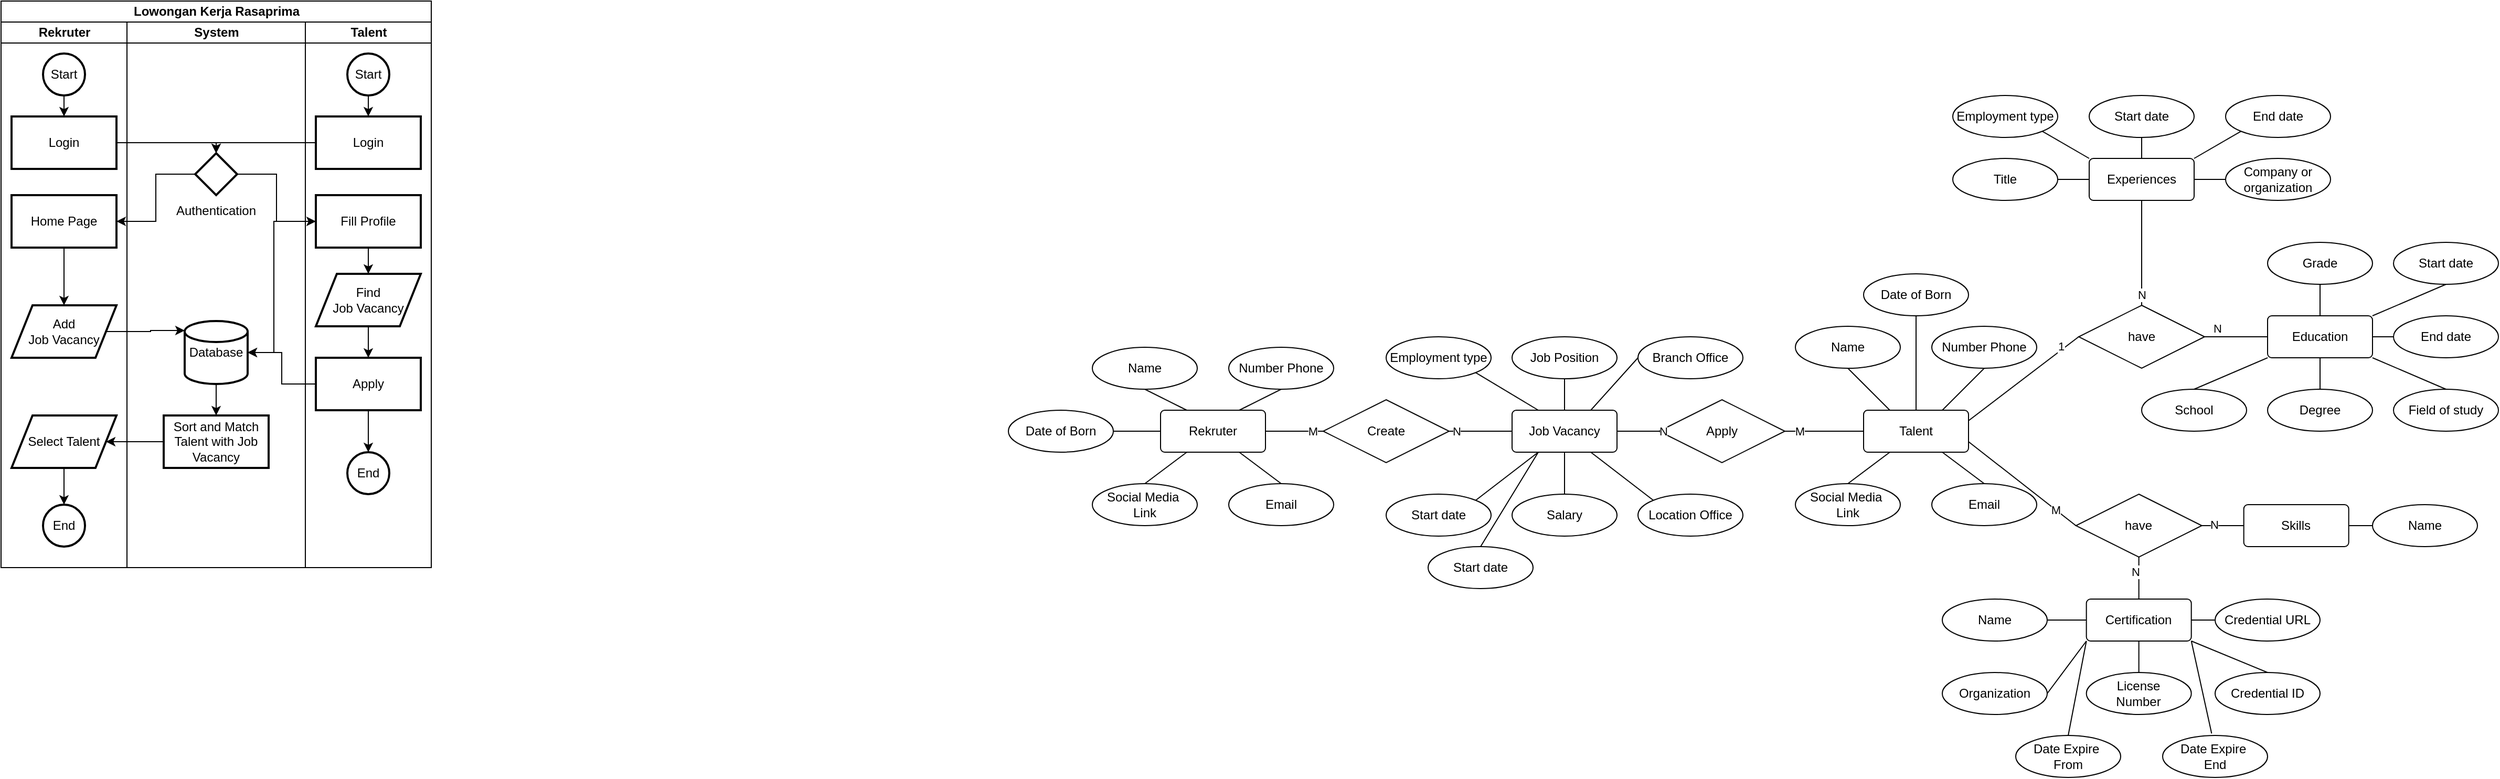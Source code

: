 <mxfile version="26.2.13">
  <diagram name="Page-1" id="O7iXT2IoPhU9W17zgHiO">
    <mxGraphModel dx="3223" dy="1390" grid="1" gridSize="10" guides="1" tooltips="1" connect="1" arrows="1" fold="1" page="1" pageScale="1" pageWidth="850" pageHeight="1100" math="0" shadow="0">
      <root>
        <mxCell id="0" />
        <mxCell id="1" parent="0" />
        <mxCell id="uvv2mwFOaot9U9cJfKDP-1" value="Lowongan Kerja Rasaprima" style="swimlane;childLayout=stackLayout;resizeParent=1;resizeParentMax=0;startSize=20;html=1;" parent="1" vertex="1">
          <mxGeometry x="-830" y="20" width="410" height="540" as="geometry" />
        </mxCell>
        <mxCell id="uvv2mwFOaot9U9cJfKDP-2" value="Rekruter" style="swimlane;startSize=20;html=1;" parent="uvv2mwFOaot9U9cJfKDP-1" vertex="1">
          <mxGeometry y="20" width="120" height="520" as="geometry" />
        </mxCell>
        <mxCell id="uvv2mwFOaot9U9cJfKDP-7" value="" style="edgeStyle=orthogonalEdgeStyle;rounded=0;orthogonalLoop=1;jettySize=auto;html=1;" parent="uvv2mwFOaot9U9cJfKDP-2" source="uvv2mwFOaot9U9cJfKDP-5" target="uvv2mwFOaot9U9cJfKDP-6" edge="1">
          <mxGeometry relative="1" as="geometry" />
        </mxCell>
        <mxCell id="uvv2mwFOaot9U9cJfKDP-5" value="Start" style="strokeWidth=2;html=1;shape=mxgraph.flowchart.start_2;whiteSpace=wrap;" parent="uvv2mwFOaot9U9cJfKDP-2" vertex="1">
          <mxGeometry x="40" y="30" width="40" height="40" as="geometry" />
        </mxCell>
        <mxCell id="uvv2mwFOaot9U9cJfKDP-6" value="Login" style="whiteSpace=wrap;html=1;strokeWidth=2;" parent="uvv2mwFOaot9U9cJfKDP-2" vertex="1">
          <mxGeometry x="10" y="90" width="100" height="50" as="geometry" />
        </mxCell>
        <mxCell id="uvv2mwFOaot9U9cJfKDP-26" value="" style="edgeStyle=orthogonalEdgeStyle;rounded=0;orthogonalLoop=1;jettySize=auto;html=1;" parent="uvv2mwFOaot9U9cJfKDP-2" source="uvv2mwFOaot9U9cJfKDP-19" target="uvv2mwFOaot9U9cJfKDP-25" edge="1">
          <mxGeometry relative="1" as="geometry" />
        </mxCell>
        <mxCell id="uvv2mwFOaot9U9cJfKDP-19" value="Home Page" style="whiteSpace=wrap;html=1;strokeWidth=2;aspect=fixed;" parent="uvv2mwFOaot9U9cJfKDP-2" vertex="1">
          <mxGeometry x="10" y="165" width="100" height="50" as="geometry" />
        </mxCell>
        <mxCell id="uvv2mwFOaot9U9cJfKDP-25" value="Add&lt;div&gt;Job Vacancy&lt;/div&gt;" style="shape=parallelogram;perimeter=parallelogramPerimeter;whiteSpace=wrap;html=1;fixedSize=1;strokeWidth=2;aspect=fixed;" parent="uvv2mwFOaot9U9cJfKDP-2" vertex="1">
          <mxGeometry x="10" y="270" width="100" height="50" as="geometry" />
        </mxCell>
        <mxCell id="uvv2mwFOaot9U9cJfKDP-46" value="" style="edgeStyle=orthogonalEdgeStyle;rounded=0;orthogonalLoop=1;jettySize=auto;html=1;" parent="uvv2mwFOaot9U9cJfKDP-2" source="uvv2mwFOaot9U9cJfKDP-41" target="uvv2mwFOaot9U9cJfKDP-45" edge="1">
          <mxGeometry relative="1" as="geometry" />
        </mxCell>
        <mxCell id="uvv2mwFOaot9U9cJfKDP-41" value="Select Talent" style="shape=parallelogram;perimeter=parallelogramPerimeter;whiteSpace=wrap;html=1;fixedSize=1;strokeWidth=2;aspect=fixed;" parent="uvv2mwFOaot9U9cJfKDP-2" vertex="1">
          <mxGeometry x="10" y="375" width="100" height="50" as="geometry" />
        </mxCell>
        <mxCell id="uvv2mwFOaot9U9cJfKDP-45" value="End" style="ellipse;whiteSpace=wrap;html=1;strokeWidth=2;aspect=fixed;" parent="uvv2mwFOaot9U9cJfKDP-2" vertex="1">
          <mxGeometry x="40" y="460" width="40" height="40" as="geometry" />
        </mxCell>
        <mxCell id="uvv2mwFOaot9U9cJfKDP-3" value="System" style="swimlane;startSize=20;html=1;" parent="uvv2mwFOaot9U9cJfKDP-1" vertex="1">
          <mxGeometry x="120" y="20" width="170" height="520" as="geometry" />
        </mxCell>
        <mxCell id="uvv2mwFOaot9U9cJfKDP-17" value="" style="rhombus;whiteSpace=wrap;html=1;strokeWidth=2;aspect=fixed;" parent="uvv2mwFOaot9U9cJfKDP-3" vertex="1">
          <mxGeometry x="65" y="125" width="40" height="40" as="geometry" />
        </mxCell>
        <mxCell id="uvv2mwFOaot9U9cJfKDP-37" value="" style="edgeStyle=orthogonalEdgeStyle;rounded=0;orthogonalLoop=1;jettySize=auto;html=1;" parent="uvv2mwFOaot9U9cJfKDP-3" source="uvv2mwFOaot9U9cJfKDP-24" target="uvv2mwFOaot9U9cJfKDP-36" edge="1">
          <mxGeometry relative="1" as="geometry" />
        </mxCell>
        <mxCell id="uvv2mwFOaot9U9cJfKDP-24" value="Database" style="strokeWidth=2;html=1;shape=mxgraph.flowchart.database;whiteSpace=wrap;" parent="uvv2mwFOaot9U9cJfKDP-3" vertex="1">
          <mxGeometry x="55" y="285" width="60" height="60" as="geometry" />
        </mxCell>
        <mxCell id="uvv2mwFOaot9U9cJfKDP-13" value="" style="edgeStyle=orthogonalEdgeStyle;rounded=0;orthogonalLoop=1;jettySize=auto;html=1;entryX=0.5;entryY=0;entryDx=0;entryDy=0;" parent="uvv2mwFOaot9U9cJfKDP-3" source="uvv2mwFOaot9U9cJfKDP-11" target="uvv2mwFOaot9U9cJfKDP-17" edge="1">
          <mxGeometry relative="1" as="geometry">
            <mxPoint x="135" y="115.0" as="targetPoint" />
            <Array as="points">
              <mxPoint x="85" y="115" />
            </Array>
          </mxGeometry>
        </mxCell>
        <mxCell id="uvv2mwFOaot9U9cJfKDP-36" value="Sort and Match Talent with Job Vacancy" style="whiteSpace=wrap;html=1;strokeWidth=2;aspect=fixed;" parent="uvv2mwFOaot9U9cJfKDP-3" vertex="1">
          <mxGeometry x="35" y="375" width="100" height="50" as="geometry" />
        </mxCell>
        <mxCell id="uvv2mwFOaot9U9cJfKDP-40" value="Authentication" style="text;html=1;align=center;verticalAlign=middle;whiteSpace=wrap;rounded=0;" parent="uvv2mwFOaot9U9cJfKDP-3" vertex="1">
          <mxGeometry x="55" y="165" width="60" height="30" as="geometry" />
        </mxCell>
        <mxCell id="uvv2mwFOaot9U9cJfKDP-4" value="Talent" style="swimlane;startSize=20;html=1;" parent="uvv2mwFOaot9U9cJfKDP-1" vertex="1">
          <mxGeometry x="290" y="20" width="120" height="520" as="geometry" />
        </mxCell>
        <mxCell id="uvv2mwFOaot9U9cJfKDP-12" value="" style="edgeStyle=orthogonalEdgeStyle;rounded=0;orthogonalLoop=1;jettySize=auto;html=1;" parent="uvv2mwFOaot9U9cJfKDP-4" source="uvv2mwFOaot9U9cJfKDP-10" target="uvv2mwFOaot9U9cJfKDP-11" edge="1">
          <mxGeometry relative="1" as="geometry" />
        </mxCell>
        <mxCell id="uvv2mwFOaot9U9cJfKDP-10" value="Start" style="strokeWidth=2;html=1;shape=mxgraph.flowchart.start_2;whiteSpace=wrap;" parent="uvv2mwFOaot9U9cJfKDP-4" vertex="1">
          <mxGeometry x="40" y="30" width="40" height="40" as="geometry" />
        </mxCell>
        <mxCell id="uvv2mwFOaot9U9cJfKDP-11" value="Login" style="whiteSpace=wrap;html=1;strokeWidth=2;" parent="uvv2mwFOaot9U9cJfKDP-4" vertex="1">
          <mxGeometry x="10" y="90" width="100" height="50" as="geometry" />
        </mxCell>
        <mxCell id="uvv2mwFOaot9U9cJfKDP-30" value="" style="edgeStyle=orthogonalEdgeStyle;rounded=0;orthogonalLoop=1;jettySize=auto;html=1;" parent="uvv2mwFOaot9U9cJfKDP-4" source="uvv2mwFOaot9U9cJfKDP-21" target="uvv2mwFOaot9U9cJfKDP-29" edge="1">
          <mxGeometry relative="1" as="geometry" />
        </mxCell>
        <mxCell id="uvv2mwFOaot9U9cJfKDP-21" value="Fill Profile" style="whiteSpace=wrap;html=1;strokeWidth=2;aspect=fixed;" parent="uvv2mwFOaot9U9cJfKDP-4" vertex="1">
          <mxGeometry x="10" y="165" width="100" height="50" as="geometry" />
        </mxCell>
        <mxCell id="uvv2mwFOaot9U9cJfKDP-34" value="" style="edgeStyle=orthogonalEdgeStyle;rounded=0;orthogonalLoop=1;jettySize=auto;html=1;" parent="uvv2mwFOaot9U9cJfKDP-4" source="uvv2mwFOaot9U9cJfKDP-29" target="uvv2mwFOaot9U9cJfKDP-33" edge="1">
          <mxGeometry relative="1" as="geometry" />
        </mxCell>
        <mxCell id="uvv2mwFOaot9U9cJfKDP-29" value="Find&lt;div&gt;Job Vacancy&lt;/div&gt;" style="shape=parallelogram;perimeter=parallelogramPerimeter;whiteSpace=wrap;html=1;fixedSize=1;strokeWidth=2;aspect=fixed;" parent="uvv2mwFOaot9U9cJfKDP-4" vertex="1">
          <mxGeometry x="10" y="240" width="100" height="50" as="geometry" />
        </mxCell>
        <mxCell id="uvv2mwFOaot9U9cJfKDP-44" value="" style="edgeStyle=orthogonalEdgeStyle;rounded=0;orthogonalLoop=1;jettySize=auto;html=1;" parent="uvv2mwFOaot9U9cJfKDP-4" source="uvv2mwFOaot9U9cJfKDP-33" target="uvv2mwFOaot9U9cJfKDP-43" edge="1">
          <mxGeometry relative="1" as="geometry" />
        </mxCell>
        <mxCell id="uvv2mwFOaot9U9cJfKDP-33" value="Apply" style="whiteSpace=wrap;html=1;strokeWidth=2;aspect=fixed;" parent="uvv2mwFOaot9U9cJfKDP-4" vertex="1">
          <mxGeometry x="10" y="320" width="100" height="50" as="geometry" />
        </mxCell>
        <mxCell id="uvv2mwFOaot9U9cJfKDP-43" value="End" style="ellipse;whiteSpace=wrap;html=1;strokeWidth=2;aspect=fixed;" parent="uvv2mwFOaot9U9cJfKDP-4" vertex="1">
          <mxGeometry x="40" y="410" width="40" height="40" as="geometry" />
        </mxCell>
        <mxCell id="uvv2mwFOaot9U9cJfKDP-9" value="" style="edgeStyle=orthogonalEdgeStyle;rounded=0;orthogonalLoop=1;jettySize=auto;html=1;entryX=0.5;entryY=0;entryDx=0;entryDy=0;" parent="uvv2mwFOaot9U9cJfKDP-1" source="uvv2mwFOaot9U9cJfKDP-6" target="uvv2mwFOaot9U9cJfKDP-17" edge="1">
          <mxGeometry relative="1" as="geometry">
            <mxPoint x="155" y="135.0" as="targetPoint" />
            <Array as="points">
              <mxPoint x="205" y="135" />
            </Array>
          </mxGeometry>
        </mxCell>
        <mxCell id="uvv2mwFOaot9U9cJfKDP-20" value="" style="edgeStyle=orthogonalEdgeStyle;rounded=0;orthogonalLoop=1;jettySize=auto;html=1;" parent="uvv2mwFOaot9U9cJfKDP-1" source="uvv2mwFOaot9U9cJfKDP-17" target="uvv2mwFOaot9U9cJfKDP-19" edge="1">
          <mxGeometry relative="1" as="geometry" />
        </mxCell>
        <mxCell id="uvv2mwFOaot9U9cJfKDP-22" style="edgeStyle=orthogonalEdgeStyle;rounded=0;orthogonalLoop=1;jettySize=auto;html=1;" parent="uvv2mwFOaot9U9cJfKDP-1" source="uvv2mwFOaot9U9cJfKDP-17" target="uvv2mwFOaot9U9cJfKDP-21" edge="1">
          <mxGeometry relative="1" as="geometry" />
        </mxCell>
        <mxCell id="uvv2mwFOaot9U9cJfKDP-27" style="edgeStyle=orthogonalEdgeStyle;rounded=0;orthogonalLoop=1;jettySize=auto;html=1;exitX=1;exitY=0.5;exitDx=0;exitDy=0;entryX=0;entryY=0.15;entryDx=0;entryDy=0;entryPerimeter=0;" parent="uvv2mwFOaot9U9cJfKDP-1" source="uvv2mwFOaot9U9cJfKDP-25" target="uvv2mwFOaot9U9cJfKDP-24" edge="1">
          <mxGeometry relative="1" as="geometry" />
        </mxCell>
        <mxCell id="uvv2mwFOaot9U9cJfKDP-28" style="edgeStyle=orthogonalEdgeStyle;rounded=0;orthogonalLoop=1;jettySize=auto;html=1;entryX=1;entryY=0.5;entryDx=0;entryDy=0;entryPerimeter=0;" parent="uvv2mwFOaot9U9cJfKDP-1" source="uvv2mwFOaot9U9cJfKDP-21" target="uvv2mwFOaot9U9cJfKDP-24" edge="1">
          <mxGeometry relative="1" as="geometry">
            <Array as="points">
              <mxPoint x="260" y="210" />
              <mxPoint x="260" y="335" />
            </Array>
          </mxGeometry>
        </mxCell>
        <mxCell id="uvv2mwFOaot9U9cJfKDP-35" style="edgeStyle=orthogonalEdgeStyle;rounded=0;orthogonalLoop=1;jettySize=auto;html=1;entryX=1;entryY=0.5;entryDx=0;entryDy=0;entryPerimeter=0;" parent="uvv2mwFOaot9U9cJfKDP-1" source="uvv2mwFOaot9U9cJfKDP-33" target="uvv2mwFOaot9U9cJfKDP-24" edge="1">
          <mxGeometry relative="1" as="geometry" />
        </mxCell>
        <mxCell id="uvv2mwFOaot9U9cJfKDP-42" value="" style="edgeStyle=orthogonalEdgeStyle;rounded=0;orthogonalLoop=1;jettySize=auto;html=1;" parent="uvv2mwFOaot9U9cJfKDP-1" source="uvv2mwFOaot9U9cJfKDP-36" target="uvv2mwFOaot9U9cJfKDP-41" edge="1">
          <mxGeometry relative="1" as="geometry" />
        </mxCell>
        <mxCell id="XnMNRkMWb_xgs376mnl2-2" value="Talent" style="rounded=1;arcSize=10;whiteSpace=wrap;html=1;align=center;" vertex="1" parent="1">
          <mxGeometry x="945" y="410" width="100" height="40" as="geometry" />
        </mxCell>
        <mxCell id="XnMNRkMWb_xgs376mnl2-4" value="Education" style="rounded=1;arcSize=10;whiteSpace=wrap;html=1;align=center;" vertex="1" parent="1">
          <mxGeometry x="1330" y="320" width="100" height="40" as="geometry" />
        </mxCell>
        <mxCell id="XnMNRkMWb_xgs376mnl2-5" value="Name" style="ellipse;whiteSpace=wrap;html=1;align=center;" vertex="1" parent="1">
          <mxGeometry x="880" y="330" width="100" height="40" as="geometry" />
        </mxCell>
        <mxCell id="XnMNRkMWb_xgs376mnl2-6" value="Number Phone" style="ellipse;whiteSpace=wrap;html=1;align=center;" vertex="1" parent="1">
          <mxGeometry x="1010" y="330" width="100" height="40" as="geometry" />
        </mxCell>
        <mxCell id="XnMNRkMWb_xgs376mnl2-7" value="Email" style="ellipse;whiteSpace=wrap;html=1;align=center;" vertex="1" parent="1">
          <mxGeometry x="1010" y="480" width="100" height="40" as="geometry" />
        </mxCell>
        <mxCell id="XnMNRkMWb_xgs376mnl2-8" value="Skills" style="rounded=1;arcSize=10;whiteSpace=wrap;html=1;align=center;" vertex="1" parent="1">
          <mxGeometry x="1307.33" y="500" width="100" height="40" as="geometry" />
        </mxCell>
        <mxCell id="XnMNRkMWb_xgs376mnl2-9" value="Certification" style="rounded=1;arcSize=10;whiteSpace=wrap;html=1;align=center;" vertex="1" parent="1">
          <mxGeometry x="1157.33" y="590" width="100" height="40" as="geometry" />
        </mxCell>
        <mxCell id="XnMNRkMWb_xgs376mnl2-10" value="Experiences" style="rounded=1;arcSize=10;whiteSpace=wrap;html=1;align=center;" vertex="1" parent="1">
          <mxGeometry x="1160" y="170" width="100" height="40" as="geometry" />
        </mxCell>
        <mxCell id="XnMNRkMWb_xgs376mnl2-11" value="have" style="shape=rhombus;perimeter=rhombusPerimeter;whiteSpace=wrap;html=1;align=center;" vertex="1" parent="1">
          <mxGeometry x="1147.33" y="490" width="120" height="60" as="geometry" />
        </mxCell>
        <mxCell id="XnMNRkMWb_xgs376mnl2-17" value="" style="endArrow=none;html=1;rounded=0;exitX=1;exitY=0.5;exitDx=0;exitDy=0;entryX=0;entryY=0.5;entryDx=0;entryDy=0;" edge="1" parent="1" source="XnMNRkMWb_xgs376mnl2-11" target="XnMNRkMWb_xgs376mnl2-8">
          <mxGeometry relative="1" as="geometry">
            <mxPoint x="1277.33" y="520" as="sourcePoint" />
            <mxPoint x="1167.33" y="530" as="targetPoint" />
          </mxGeometry>
        </mxCell>
        <mxCell id="XnMNRkMWb_xgs376mnl2-19" value="N" style="edgeLabel;html=1;align=center;verticalAlign=middle;resizable=0;points=[];" vertex="1" connectable="0" parent="XnMNRkMWb_xgs376mnl2-17">
          <mxGeometry x="-0.444" y="1" relative="1" as="geometry">
            <mxPoint as="offset" />
          </mxGeometry>
        </mxCell>
        <mxCell id="XnMNRkMWb_xgs376mnl2-20" value="" style="endArrow=none;html=1;rounded=0;exitX=1;exitY=0.75;exitDx=0;exitDy=0;entryX=0;entryY=0.5;entryDx=0;entryDy=0;" edge="1" parent="1" source="XnMNRkMWb_xgs376mnl2-2" target="XnMNRkMWb_xgs376mnl2-11">
          <mxGeometry relative="1" as="geometry">
            <mxPoint x="1070" y="510" as="sourcePoint" />
            <mxPoint x="1230" y="510" as="targetPoint" />
          </mxGeometry>
        </mxCell>
        <mxCell id="XnMNRkMWb_xgs376mnl2-24" value="M" style="edgeLabel;html=1;align=center;verticalAlign=middle;resizable=0;points=[];" vertex="1" connectable="0" parent="XnMNRkMWb_xgs376mnl2-20">
          <mxGeometry x="0.627" relative="1" as="geometry">
            <mxPoint as="offset" />
          </mxGeometry>
        </mxCell>
        <mxCell id="XnMNRkMWb_xgs376mnl2-21" value="" style="endArrow=none;html=1;rounded=0;exitX=0.5;exitY=1;exitDx=0;exitDy=0;entryX=0.5;entryY=0;entryDx=0;entryDy=0;" edge="1" parent="1" source="XnMNRkMWb_xgs376mnl2-11" target="XnMNRkMWb_xgs376mnl2-9">
          <mxGeometry relative="1" as="geometry">
            <mxPoint x="1077.33" y="669.55" as="sourcePoint" />
            <mxPoint x="1237.33" y="669.55" as="targetPoint" />
          </mxGeometry>
        </mxCell>
        <mxCell id="XnMNRkMWb_xgs376mnl2-25" value="N" style="edgeLabel;html=1;align=center;verticalAlign=middle;resizable=0;points=[];" vertex="1" connectable="0" parent="XnMNRkMWb_xgs376mnl2-21">
          <mxGeometry x="-0.304" relative="1" as="geometry">
            <mxPoint x="-4" as="offset" />
          </mxGeometry>
        </mxCell>
        <mxCell id="XnMNRkMWb_xgs376mnl2-22" value="" style="endArrow=none;html=1;rounded=0;exitX=1;exitY=0.5;exitDx=0;exitDy=0;entryX=0;entryY=0.5;entryDx=0;entryDy=0;" edge="1" parent="1" source="XnMNRkMWb_xgs376mnl2-26" target="XnMNRkMWb_xgs376mnl2-4">
          <mxGeometry relative="1" as="geometry">
            <mxPoint x="1230" y="290" as="sourcePoint" />
            <mxPoint x="1390" y="290" as="targetPoint" />
          </mxGeometry>
        </mxCell>
        <mxCell id="XnMNRkMWb_xgs376mnl2-30" value="N" style="edgeLabel;html=1;align=center;verticalAlign=middle;resizable=0;points=[];" vertex="1" connectable="0" parent="XnMNRkMWb_xgs376mnl2-22">
          <mxGeometry x="-0.539" y="2" relative="1" as="geometry">
            <mxPoint x="-2" y="-6" as="offset" />
          </mxGeometry>
        </mxCell>
        <mxCell id="XnMNRkMWb_xgs376mnl2-26" value="have" style="shape=rhombus;perimeter=rhombusPerimeter;whiteSpace=wrap;html=1;align=center;" vertex="1" parent="1">
          <mxGeometry x="1150" y="310" width="120" height="60" as="geometry" />
        </mxCell>
        <mxCell id="XnMNRkMWb_xgs376mnl2-27" value="" style="endArrow=none;html=1;rounded=0;exitX=1;exitY=0.25;exitDx=0;exitDy=0;entryX=0;entryY=0.5;entryDx=0;entryDy=0;" edge="1" parent="1" source="XnMNRkMWb_xgs376mnl2-2" target="XnMNRkMWb_xgs376mnl2-26">
          <mxGeometry relative="1" as="geometry">
            <mxPoint x="950" y="399.09" as="sourcePoint" />
            <mxPoint x="1110" y="399.09" as="targetPoint" />
          </mxGeometry>
        </mxCell>
        <mxCell id="XnMNRkMWb_xgs376mnl2-29" value="1" style="edgeLabel;html=1;align=center;verticalAlign=middle;resizable=0;points=[];" vertex="1" connectable="0" parent="XnMNRkMWb_xgs376mnl2-27">
          <mxGeometry x="0.532" y="3" relative="1" as="geometry">
            <mxPoint x="9" y="-8" as="offset" />
          </mxGeometry>
        </mxCell>
        <mxCell id="XnMNRkMWb_xgs376mnl2-34" value="Title" style="ellipse;whiteSpace=wrap;html=1;align=center;" vertex="1" parent="1">
          <mxGeometry x="1030" y="170" width="100" height="40" as="geometry" />
        </mxCell>
        <mxCell id="XnMNRkMWb_xgs376mnl2-35" value="Employment type" style="ellipse;whiteSpace=wrap;html=1;align=center;" vertex="1" parent="1">
          <mxGeometry x="1030" y="110" width="100" height="40" as="geometry" />
        </mxCell>
        <mxCell id="XnMNRkMWb_xgs376mnl2-36" value="Company or organization" style="ellipse;whiteSpace=wrap;html=1;align=center;" vertex="1" parent="1">
          <mxGeometry x="1290" y="170" width="100" height="40" as="geometry" />
        </mxCell>
        <mxCell id="XnMNRkMWb_xgs376mnl2-37" value="Start date" style="ellipse;whiteSpace=wrap;html=1;align=center;" vertex="1" parent="1">
          <mxGeometry x="1160" y="110" width="100" height="40" as="geometry" />
        </mxCell>
        <mxCell id="XnMNRkMWb_xgs376mnl2-38" value="End date" style="ellipse;whiteSpace=wrap;html=1;align=center;" vertex="1" parent="1">
          <mxGeometry x="1290" y="110" width="100" height="40" as="geometry" />
        </mxCell>
        <mxCell id="XnMNRkMWb_xgs376mnl2-42" value="" style="endArrow=none;html=1;rounded=0;exitX=0;exitY=0.5;exitDx=0;exitDy=0;entryX=1;entryY=0.5;entryDx=0;entryDy=0;" edge="1" parent="1" source="XnMNRkMWb_xgs376mnl2-10" target="XnMNRkMWb_xgs376mnl2-34">
          <mxGeometry relative="1" as="geometry">
            <mxPoint x="1160" y="270" as="sourcePoint" />
            <mxPoint x="1320" y="270" as="targetPoint" />
          </mxGeometry>
        </mxCell>
        <mxCell id="XnMNRkMWb_xgs376mnl2-43" value="" style="endArrow=none;html=1;rounded=0;exitX=0;exitY=0;exitDx=0;exitDy=0;entryX=1;entryY=1;entryDx=0;entryDy=0;" edge="1" parent="1" source="XnMNRkMWb_xgs376mnl2-10" target="XnMNRkMWb_xgs376mnl2-35">
          <mxGeometry relative="1" as="geometry">
            <mxPoint x="1220" y="220" as="sourcePoint" />
            <mxPoint x="1220" y="280" as="targetPoint" />
          </mxGeometry>
        </mxCell>
        <mxCell id="XnMNRkMWb_xgs376mnl2-44" value="" style="endArrow=none;html=1;rounded=0;exitX=1;exitY=0.5;exitDx=0;exitDy=0;entryX=0;entryY=0.5;entryDx=0;entryDy=0;" edge="1" parent="1" source="XnMNRkMWb_xgs376mnl2-10" target="XnMNRkMWb_xgs376mnl2-36">
          <mxGeometry relative="1" as="geometry">
            <mxPoint x="1270" y="220" as="sourcePoint" />
            <mxPoint x="1300" y="260" as="targetPoint" />
          </mxGeometry>
        </mxCell>
        <mxCell id="XnMNRkMWb_xgs376mnl2-45" value="" style="endArrow=none;html=1;rounded=0;exitX=0.5;exitY=0;exitDx=0;exitDy=0;entryX=0.5;entryY=1;entryDx=0;entryDy=0;" edge="1" parent="1" source="XnMNRkMWb_xgs376mnl2-10" target="XnMNRkMWb_xgs376mnl2-37">
          <mxGeometry relative="1" as="geometry">
            <mxPoint x="1270" y="220" as="sourcePoint" />
            <mxPoint x="1300" y="260" as="targetPoint" />
          </mxGeometry>
        </mxCell>
        <mxCell id="XnMNRkMWb_xgs376mnl2-46" value="" style="endArrow=none;html=1;rounded=0;exitX=1;exitY=0;exitDx=0;exitDy=0;entryX=0;entryY=1;entryDx=0;entryDy=0;" edge="1" parent="1" source="XnMNRkMWb_xgs376mnl2-10" target="XnMNRkMWb_xgs376mnl2-38">
          <mxGeometry relative="1" as="geometry">
            <mxPoint x="1220" y="180" as="sourcePoint" />
            <mxPoint x="1220" y="160" as="targetPoint" />
          </mxGeometry>
        </mxCell>
        <mxCell id="XnMNRkMWb_xgs376mnl2-47" value="Name" style="ellipse;whiteSpace=wrap;html=1;align=center;" vertex="1" parent="1">
          <mxGeometry x="1020" y="590" width="100" height="40" as="geometry" />
        </mxCell>
        <mxCell id="XnMNRkMWb_xgs376mnl2-48" value="Organization" style="ellipse;whiteSpace=wrap;html=1;align=center;" vertex="1" parent="1">
          <mxGeometry x="1020" y="660" width="100" height="40" as="geometry" />
        </mxCell>
        <mxCell id="XnMNRkMWb_xgs376mnl2-49" value="License&lt;div&gt;Number&lt;/div&gt;" style="ellipse;whiteSpace=wrap;html=1;align=center;" vertex="1" parent="1">
          <mxGeometry x="1157.33" y="660" width="100" height="40" as="geometry" />
        </mxCell>
        <mxCell id="XnMNRkMWb_xgs376mnl2-50" value="Credential ID" style="ellipse;whiteSpace=wrap;html=1;align=center;" vertex="1" parent="1">
          <mxGeometry x="1280" y="660" width="100" height="40" as="geometry" />
        </mxCell>
        <mxCell id="XnMNRkMWb_xgs376mnl2-51" value="Credential URL" style="ellipse;whiteSpace=wrap;html=1;align=center;" vertex="1" parent="1">
          <mxGeometry x="1280" y="590" width="100" height="40" as="geometry" />
        </mxCell>
        <mxCell id="XnMNRkMWb_xgs376mnl2-52" value="Date Expire&amp;nbsp;&lt;div&gt;From&lt;/div&gt;" style="ellipse;whiteSpace=wrap;html=1;align=center;" vertex="1" parent="1">
          <mxGeometry x="1090" y="720" width="100" height="40" as="geometry" />
        </mxCell>
        <mxCell id="XnMNRkMWb_xgs376mnl2-53" value="Date Expire&amp;nbsp;&lt;div&gt;End&lt;/div&gt;" style="ellipse;whiteSpace=wrap;html=1;align=center;" vertex="1" parent="1">
          <mxGeometry x="1230" y="720" width="100" height="40" as="geometry" />
        </mxCell>
        <mxCell id="XnMNRkMWb_xgs376mnl2-54" value="" style="endArrow=none;html=1;rounded=0;entryX=1;entryY=0.5;entryDx=0;entryDy=0;exitX=0;exitY=0.5;exitDx=0;exitDy=0;" edge="1" parent="1" source="XnMNRkMWb_xgs376mnl2-9" target="XnMNRkMWb_xgs376mnl2-47">
          <mxGeometry relative="1" as="geometry">
            <mxPoint x="1070" y="540" as="sourcePoint" />
            <mxPoint x="1100" y="580" as="targetPoint" />
          </mxGeometry>
        </mxCell>
        <mxCell id="XnMNRkMWb_xgs376mnl2-55" value="" style="endArrow=none;html=1;rounded=0;entryX=1;entryY=0.5;entryDx=0;entryDy=0;exitX=0;exitY=1;exitDx=0;exitDy=0;" edge="1" parent="1" source="XnMNRkMWb_xgs376mnl2-9" target="XnMNRkMWb_xgs376mnl2-48">
          <mxGeometry relative="1" as="geometry">
            <mxPoint x="1167" y="620" as="sourcePoint" />
            <mxPoint x="1130" y="620" as="targetPoint" />
          </mxGeometry>
        </mxCell>
        <mxCell id="XnMNRkMWb_xgs376mnl2-56" value="" style="endArrow=none;html=1;rounded=0;entryX=0.5;entryY=0;entryDx=0;entryDy=0;exitX=0;exitY=1;exitDx=0;exitDy=0;" edge="1" parent="1" source="XnMNRkMWb_xgs376mnl2-9" target="XnMNRkMWb_xgs376mnl2-52">
          <mxGeometry relative="1" as="geometry">
            <mxPoint x="1167" y="640" as="sourcePoint" />
            <mxPoint x="1130" y="690" as="targetPoint" />
          </mxGeometry>
        </mxCell>
        <mxCell id="XnMNRkMWb_xgs376mnl2-57" value="" style="endArrow=none;html=1;rounded=0;entryX=0.5;entryY=0;entryDx=0;entryDy=0;exitX=0.5;exitY=1;exitDx=0;exitDy=0;" edge="1" parent="1" source="XnMNRkMWb_xgs376mnl2-9" target="XnMNRkMWb_xgs376mnl2-49">
          <mxGeometry relative="1" as="geometry">
            <mxPoint x="1167" y="640" as="sourcePoint" />
            <mxPoint x="1150" y="730" as="targetPoint" />
          </mxGeometry>
        </mxCell>
        <mxCell id="XnMNRkMWb_xgs376mnl2-58" value="" style="endArrow=none;html=1;rounded=0;entryX=0.467;entryY=-0.046;entryDx=0;entryDy=0;exitX=1;exitY=1;exitDx=0;exitDy=0;entryPerimeter=0;" edge="1" parent="1" source="XnMNRkMWb_xgs376mnl2-9" target="XnMNRkMWb_xgs376mnl2-53">
          <mxGeometry relative="1" as="geometry">
            <mxPoint x="1217" y="640" as="sourcePoint" />
            <mxPoint x="1217" y="670" as="targetPoint" />
          </mxGeometry>
        </mxCell>
        <mxCell id="XnMNRkMWb_xgs376mnl2-59" value="" style="endArrow=none;html=1;rounded=0;entryX=0.5;entryY=0;entryDx=0;entryDy=0;exitX=1;exitY=1;exitDx=0;exitDy=0;" edge="1" parent="1" source="XnMNRkMWb_xgs376mnl2-9" target="XnMNRkMWb_xgs376mnl2-50">
          <mxGeometry relative="1" as="geometry">
            <mxPoint x="1267" y="640" as="sourcePoint" />
            <mxPoint x="1287" y="728" as="targetPoint" />
          </mxGeometry>
        </mxCell>
        <mxCell id="XnMNRkMWb_xgs376mnl2-60" value="" style="endArrow=none;html=1;rounded=0;entryX=0;entryY=0.5;entryDx=0;entryDy=0;exitX=1;exitY=0.5;exitDx=0;exitDy=0;" edge="1" parent="1" source="XnMNRkMWb_xgs376mnl2-9" target="XnMNRkMWb_xgs376mnl2-51">
          <mxGeometry relative="1" as="geometry">
            <mxPoint x="1267" y="640" as="sourcePoint" />
            <mxPoint x="1340" y="670" as="targetPoint" />
          </mxGeometry>
        </mxCell>
        <mxCell id="XnMNRkMWb_xgs376mnl2-63" value="Name" style="ellipse;whiteSpace=wrap;html=1;align=center;" vertex="1" parent="1">
          <mxGeometry x="1430" y="500" width="100" height="40" as="geometry" />
        </mxCell>
        <mxCell id="XnMNRkMWb_xgs376mnl2-64" value="" style="endArrow=none;html=1;rounded=0;entryX=0;entryY=0.5;entryDx=0;entryDy=0;exitX=1;exitY=0.5;exitDx=0;exitDy=0;" edge="1" parent="1" target="XnMNRkMWb_xgs376mnl2-63" source="XnMNRkMWb_xgs376mnl2-8">
          <mxGeometry relative="1" as="geometry">
            <mxPoint x="1557" y="570" as="sourcePoint" />
            <mxPoint x="1500" y="540" as="targetPoint" />
          </mxGeometry>
        </mxCell>
        <mxCell id="XnMNRkMWb_xgs376mnl2-65" value="" style="endArrow=none;html=1;rounded=0;exitX=0.5;exitY=1;exitDx=0;exitDy=0;entryX=0.5;entryY=0;entryDx=0;entryDy=0;" edge="1" parent="1" source="XnMNRkMWb_xgs376mnl2-10" target="XnMNRkMWb_xgs376mnl2-26">
          <mxGeometry relative="1" as="geometry">
            <mxPoint x="1208.82" y="230" as="sourcePoint" />
            <mxPoint x="1208.82" y="290" as="targetPoint" />
          </mxGeometry>
        </mxCell>
        <mxCell id="XnMNRkMWb_xgs376mnl2-66" value="N" style="edgeLabel;html=1;align=center;verticalAlign=middle;resizable=0;points=[];" vertex="1" connectable="0" parent="XnMNRkMWb_xgs376mnl2-65">
          <mxGeometry x="-0.539" y="2" relative="1" as="geometry">
            <mxPoint x="-2" y="67" as="offset" />
          </mxGeometry>
        </mxCell>
        <mxCell id="XnMNRkMWb_xgs376mnl2-67" value="School" style="ellipse;whiteSpace=wrap;html=1;align=center;" vertex="1" parent="1">
          <mxGeometry x="1210" y="390" width="100" height="40" as="geometry" />
        </mxCell>
        <mxCell id="XnMNRkMWb_xgs376mnl2-68" value="" style="endArrow=none;html=1;rounded=0;exitX=0;exitY=1;exitDx=0;exitDy=0;entryX=0.5;entryY=0;entryDx=0;entryDy=0;" edge="1" parent="1" source="XnMNRkMWb_xgs376mnl2-4" target="XnMNRkMWb_xgs376mnl2-67">
          <mxGeometry relative="1" as="geometry">
            <mxPoint x="1170" y="250" as="sourcePoint" />
            <mxPoint x="1140" y="250" as="targetPoint" />
          </mxGeometry>
        </mxCell>
        <mxCell id="XnMNRkMWb_xgs376mnl2-69" value="Degree" style="ellipse;whiteSpace=wrap;html=1;align=center;" vertex="1" parent="1">
          <mxGeometry x="1330" y="390" width="100" height="40" as="geometry" />
        </mxCell>
        <mxCell id="XnMNRkMWb_xgs376mnl2-70" value="&lt;div&gt;Field of study&lt;/div&gt;" style="ellipse;whiteSpace=wrap;html=1;align=center;" vertex="1" parent="1">
          <mxGeometry x="1450" y="390" width="100" height="40" as="geometry" />
        </mxCell>
        <mxCell id="XnMNRkMWb_xgs376mnl2-71" value="" style="endArrow=none;html=1;rounded=0;exitX=0.5;exitY=1;exitDx=0;exitDy=0;entryX=0.5;entryY=0;entryDx=0;entryDy=0;" edge="1" parent="1" source="XnMNRkMWb_xgs376mnl2-4" target="XnMNRkMWb_xgs376mnl2-69">
          <mxGeometry relative="1" as="geometry">
            <mxPoint x="1340" y="370" as="sourcePoint" />
            <mxPoint x="1270" y="400" as="targetPoint" />
          </mxGeometry>
        </mxCell>
        <mxCell id="XnMNRkMWb_xgs376mnl2-72" value="" style="endArrow=none;html=1;rounded=0;exitX=1;exitY=1;exitDx=0;exitDy=0;entryX=0.5;entryY=0;entryDx=0;entryDy=0;" edge="1" parent="1" source="XnMNRkMWb_xgs376mnl2-4" target="XnMNRkMWb_xgs376mnl2-70">
          <mxGeometry relative="1" as="geometry">
            <mxPoint x="1390" y="370" as="sourcePoint" />
            <mxPoint x="1390" y="400" as="targetPoint" />
          </mxGeometry>
        </mxCell>
        <mxCell id="XnMNRkMWb_xgs376mnl2-73" value="End date" style="ellipse;whiteSpace=wrap;html=1;align=center;" vertex="1" parent="1">
          <mxGeometry x="1450" y="320" width="100" height="40" as="geometry" />
        </mxCell>
        <mxCell id="XnMNRkMWb_xgs376mnl2-74" value="Start date" style="ellipse;whiteSpace=wrap;html=1;align=center;" vertex="1" parent="1">
          <mxGeometry x="1450" y="250" width="100" height="40" as="geometry" />
        </mxCell>
        <mxCell id="XnMNRkMWb_xgs376mnl2-75" value="Grade" style="ellipse;whiteSpace=wrap;html=1;align=center;" vertex="1" parent="1">
          <mxGeometry x="1330" y="250" width="100" height="40" as="geometry" />
        </mxCell>
        <mxCell id="XnMNRkMWb_xgs376mnl2-76" value="" style="endArrow=none;html=1;rounded=0;exitX=0.5;exitY=1;exitDx=0;exitDy=0;entryX=0.5;entryY=0;entryDx=0;entryDy=0;" edge="1" parent="1" source="XnMNRkMWb_xgs376mnl2-75" target="XnMNRkMWb_xgs376mnl2-4">
          <mxGeometry relative="1" as="geometry">
            <mxPoint x="1340" y="370" as="sourcePoint" />
            <mxPoint x="1270" y="400" as="targetPoint" />
          </mxGeometry>
        </mxCell>
        <mxCell id="XnMNRkMWb_xgs376mnl2-77" value="" style="endArrow=none;html=1;rounded=0;exitX=0.5;exitY=1;exitDx=0;exitDy=0;entryX=1;entryY=0;entryDx=0;entryDy=0;" edge="1" parent="1" source="XnMNRkMWb_xgs376mnl2-74" target="XnMNRkMWb_xgs376mnl2-4">
          <mxGeometry relative="1" as="geometry">
            <mxPoint x="1390" y="300" as="sourcePoint" />
            <mxPoint x="1390" y="330" as="targetPoint" />
          </mxGeometry>
        </mxCell>
        <mxCell id="XnMNRkMWb_xgs376mnl2-78" value="" style="endArrow=none;html=1;rounded=0;exitX=0;exitY=0.5;exitDx=0;exitDy=0;entryX=1;entryY=0.5;entryDx=0;entryDy=0;" edge="1" parent="1" source="XnMNRkMWb_xgs376mnl2-73" target="XnMNRkMWb_xgs376mnl2-4">
          <mxGeometry relative="1" as="geometry">
            <mxPoint x="1510" y="300" as="sourcePoint" />
            <mxPoint x="1440" y="330" as="targetPoint" />
          </mxGeometry>
        </mxCell>
        <mxCell id="XnMNRkMWb_xgs376mnl2-79" value="Social Media&amp;nbsp;&lt;div&gt;Link&lt;/div&gt;" style="ellipse;whiteSpace=wrap;html=1;align=center;" vertex="1" parent="1">
          <mxGeometry x="880" y="480" width="100" height="40" as="geometry" />
        </mxCell>
        <mxCell id="XnMNRkMWb_xgs376mnl2-80" value="Date of Born" style="ellipse;whiteSpace=wrap;html=1;align=center;" vertex="1" parent="1">
          <mxGeometry x="945" y="280" width="100" height="40" as="geometry" />
        </mxCell>
        <mxCell id="XnMNRkMWb_xgs376mnl2-81" value="" style="endArrow=none;html=1;rounded=0;exitX=0.5;exitY=0;exitDx=0;exitDy=0;entryX=0.5;entryY=1;entryDx=0;entryDy=0;" edge="1" parent="1" source="XnMNRkMWb_xgs376mnl2-2" target="XnMNRkMWb_xgs376mnl2-80">
          <mxGeometry relative="1" as="geometry">
            <mxPoint x="1170" y="200" as="sourcePoint" />
            <mxPoint x="1140" y="200" as="targetPoint" />
          </mxGeometry>
        </mxCell>
        <mxCell id="XnMNRkMWb_xgs376mnl2-82" value="" style="endArrow=none;html=1;rounded=0;exitX=0.25;exitY=0;exitDx=0;exitDy=0;entryX=0.5;entryY=1;entryDx=0;entryDy=0;" edge="1" parent="1" source="XnMNRkMWb_xgs376mnl2-2" target="XnMNRkMWb_xgs376mnl2-5">
          <mxGeometry relative="1" as="geometry">
            <mxPoint x="1005" y="420" as="sourcePoint" />
            <mxPoint x="1005" y="310" as="targetPoint" />
          </mxGeometry>
        </mxCell>
        <mxCell id="XnMNRkMWb_xgs376mnl2-83" value="" style="endArrow=none;html=1;rounded=0;exitX=0.75;exitY=0;exitDx=0;exitDy=0;entryX=0.5;entryY=1;entryDx=0;entryDy=0;" edge="1" parent="1" source="XnMNRkMWb_xgs376mnl2-2" target="XnMNRkMWb_xgs376mnl2-6">
          <mxGeometry relative="1" as="geometry">
            <mxPoint x="980" y="420" as="sourcePoint" />
            <mxPoint x="940" y="380" as="targetPoint" />
          </mxGeometry>
        </mxCell>
        <mxCell id="XnMNRkMWb_xgs376mnl2-84" value="" style="endArrow=none;html=1;rounded=0;exitX=0.25;exitY=1;exitDx=0;exitDy=0;entryX=0.5;entryY=0;entryDx=0;entryDy=0;" edge="1" parent="1" source="XnMNRkMWb_xgs376mnl2-2" target="XnMNRkMWb_xgs376mnl2-79">
          <mxGeometry relative="1" as="geometry">
            <mxPoint x="980" y="420" as="sourcePoint" />
            <mxPoint x="940" y="380" as="targetPoint" />
          </mxGeometry>
        </mxCell>
        <mxCell id="XnMNRkMWb_xgs376mnl2-85" value="" style="endArrow=none;html=1;rounded=0;exitX=0.75;exitY=1;exitDx=0;exitDy=0;entryX=0.5;entryY=0;entryDx=0;entryDy=0;" edge="1" parent="1" source="XnMNRkMWb_xgs376mnl2-2" target="XnMNRkMWb_xgs376mnl2-7">
          <mxGeometry relative="1" as="geometry">
            <mxPoint x="980" y="460" as="sourcePoint" />
            <mxPoint x="940" y="490" as="targetPoint" />
          </mxGeometry>
        </mxCell>
        <mxCell id="XnMNRkMWb_xgs376mnl2-86" value="Job Vacancy" style="rounded=1;arcSize=10;whiteSpace=wrap;html=1;align=center;" vertex="1" parent="1">
          <mxGeometry x="610" y="410" width="100" height="40" as="geometry" />
        </mxCell>
        <mxCell id="XnMNRkMWb_xgs376mnl2-87" value="Create" style="shape=rhombus;perimeter=rhombusPerimeter;whiteSpace=wrap;html=1;align=center;" vertex="1" parent="1">
          <mxGeometry x="430" y="400" width="120" height="60" as="geometry" />
        </mxCell>
        <mxCell id="XnMNRkMWb_xgs376mnl2-88" value="" style="endArrow=none;html=1;rounded=0;entryX=0;entryY=0.5;entryDx=0;entryDy=0;" edge="1" parent="1" source="XnMNRkMWb_xgs376mnl2-101" target="XnMNRkMWb_xgs376mnl2-87">
          <mxGeometry relative="1" as="geometry">
            <mxPoint x="380" y="430" as="sourcePoint" />
            <mxPoint x="762" y="540" as="targetPoint" />
          </mxGeometry>
        </mxCell>
        <mxCell id="XnMNRkMWb_xgs376mnl2-89" value="M" style="edgeLabel;html=1;align=center;verticalAlign=middle;resizable=0;points=[];" vertex="1" connectable="0" parent="XnMNRkMWb_xgs376mnl2-88">
          <mxGeometry x="0.627" relative="1" as="geometry">
            <mxPoint as="offset" />
          </mxGeometry>
        </mxCell>
        <mxCell id="XnMNRkMWb_xgs376mnl2-90" value="" style="endArrow=none;html=1;rounded=0;entryX=0;entryY=0.5;entryDx=0;entryDy=0;exitX=1;exitY=0.5;exitDx=0;exitDy=0;" edge="1" parent="1" source="XnMNRkMWb_xgs376mnl2-87" target="XnMNRkMWb_xgs376mnl2-86">
          <mxGeometry relative="1" as="geometry">
            <mxPoint x="520" y="580" as="sourcePoint" />
            <mxPoint x="757" y="600" as="targetPoint" />
          </mxGeometry>
        </mxCell>
        <mxCell id="XnMNRkMWb_xgs376mnl2-91" value="N" style="edgeLabel;html=1;align=center;verticalAlign=middle;resizable=0;points=[];" vertex="1" connectable="0" parent="XnMNRkMWb_xgs376mnl2-90">
          <mxGeometry x="-0.304" relative="1" as="geometry">
            <mxPoint x="-14" as="offset" />
          </mxGeometry>
        </mxCell>
        <mxCell id="XnMNRkMWb_xgs376mnl2-92" value="Apply" style="shape=rhombus;perimeter=rhombusPerimeter;whiteSpace=wrap;html=1;align=center;" vertex="1" parent="1">
          <mxGeometry x="750" y="400" width="120" height="60" as="geometry" />
        </mxCell>
        <mxCell id="XnMNRkMWb_xgs376mnl2-94" value="" style="endArrow=none;html=1;rounded=0;entryX=1;entryY=0.5;entryDx=0;entryDy=0;exitX=0;exitY=0.5;exitDx=0;exitDy=0;" edge="1" parent="1" source="XnMNRkMWb_xgs376mnl2-92" target="XnMNRkMWb_xgs376mnl2-86">
          <mxGeometry relative="1" as="geometry">
            <mxPoint x="870" y="430" as="sourcePoint" />
            <mxPoint x="940" y="430" as="targetPoint" />
          </mxGeometry>
        </mxCell>
        <mxCell id="XnMNRkMWb_xgs376mnl2-95" value="N" style="edgeLabel;html=1;align=center;verticalAlign=middle;resizable=0;points=[];" vertex="1" connectable="0" parent="XnMNRkMWb_xgs376mnl2-94">
          <mxGeometry x="-0.304" relative="1" as="geometry">
            <mxPoint x="18" as="offset" />
          </mxGeometry>
        </mxCell>
        <mxCell id="XnMNRkMWb_xgs376mnl2-96" value="" style="endArrow=none;html=1;rounded=0;exitX=0;exitY=0.5;exitDx=0;exitDy=0;entryX=1;entryY=0.5;entryDx=0;entryDy=0;" edge="1" parent="1" source="XnMNRkMWb_xgs376mnl2-2" target="XnMNRkMWb_xgs376mnl2-92">
          <mxGeometry relative="1" as="geometry">
            <mxPoint x="880" y="450" as="sourcePoint" />
            <mxPoint x="920" y="450" as="targetPoint" />
          </mxGeometry>
        </mxCell>
        <mxCell id="XnMNRkMWb_xgs376mnl2-97" value="M" style="edgeLabel;html=1;align=center;verticalAlign=middle;resizable=0;points=[];" vertex="1" connectable="0" parent="XnMNRkMWb_xgs376mnl2-96">
          <mxGeometry x="0.627" relative="1" as="geometry">
            <mxPoint as="offset" />
          </mxGeometry>
        </mxCell>
        <mxCell id="XnMNRkMWb_xgs376mnl2-101" value="Rekruter" style="rounded=1;arcSize=10;whiteSpace=wrap;html=1;align=center;" vertex="1" parent="1">
          <mxGeometry x="275" y="410" width="100" height="40" as="geometry" />
        </mxCell>
        <mxCell id="XnMNRkMWb_xgs376mnl2-102" value="Name" style="ellipse;whiteSpace=wrap;html=1;align=center;" vertex="1" parent="1">
          <mxGeometry x="210" y="350" width="100" height="40" as="geometry" />
        </mxCell>
        <mxCell id="XnMNRkMWb_xgs376mnl2-103" value="Number Phone" style="ellipse;whiteSpace=wrap;html=1;align=center;" vertex="1" parent="1">
          <mxGeometry x="340" y="350" width="100" height="40" as="geometry" />
        </mxCell>
        <mxCell id="XnMNRkMWb_xgs376mnl2-104" value="Email" style="ellipse;whiteSpace=wrap;html=1;align=center;" vertex="1" parent="1">
          <mxGeometry x="340" y="480" width="100" height="40" as="geometry" />
        </mxCell>
        <mxCell id="XnMNRkMWb_xgs376mnl2-107" value="Social Media&amp;nbsp;&lt;div&gt;Link&lt;/div&gt;" style="ellipse;whiteSpace=wrap;html=1;align=center;" vertex="1" parent="1">
          <mxGeometry x="210" y="480" width="100" height="40" as="geometry" />
        </mxCell>
        <mxCell id="XnMNRkMWb_xgs376mnl2-108" value="Date of Born" style="ellipse;whiteSpace=wrap;html=1;align=center;" vertex="1" parent="1">
          <mxGeometry x="130" y="410" width="100" height="40" as="geometry" />
        </mxCell>
        <mxCell id="XnMNRkMWb_xgs376mnl2-109" value="" style="endArrow=none;html=1;rounded=0;exitX=0;exitY=0.5;exitDx=0;exitDy=0;entryX=1;entryY=0.5;entryDx=0;entryDy=0;" edge="1" source="XnMNRkMWb_xgs376mnl2-101" target="XnMNRkMWb_xgs376mnl2-108" parent="1">
          <mxGeometry relative="1" as="geometry">
            <mxPoint x="500" y="200" as="sourcePoint" />
            <mxPoint x="470" y="200" as="targetPoint" />
          </mxGeometry>
        </mxCell>
        <mxCell id="XnMNRkMWb_xgs376mnl2-110" value="" style="endArrow=none;html=1;rounded=0;exitX=0.25;exitY=0;exitDx=0;exitDy=0;entryX=0.5;entryY=1;entryDx=0;entryDy=0;" edge="1" source="XnMNRkMWb_xgs376mnl2-101" target="XnMNRkMWb_xgs376mnl2-102" parent="1">
          <mxGeometry relative="1" as="geometry">
            <mxPoint x="335" y="420" as="sourcePoint" />
            <mxPoint x="335" y="310" as="targetPoint" />
          </mxGeometry>
        </mxCell>
        <mxCell id="XnMNRkMWb_xgs376mnl2-111" value="" style="endArrow=none;html=1;rounded=0;exitX=0.75;exitY=0;exitDx=0;exitDy=0;entryX=0.5;entryY=1;entryDx=0;entryDy=0;" edge="1" source="XnMNRkMWb_xgs376mnl2-101" target="XnMNRkMWb_xgs376mnl2-103" parent="1">
          <mxGeometry relative="1" as="geometry">
            <mxPoint x="310" y="420" as="sourcePoint" />
            <mxPoint x="270" y="380" as="targetPoint" />
          </mxGeometry>
        </mxCell>
        <mxCell id="XnMNRkMWb_xgs376mnl2-112" value="" style="endArrow=none;html=1;rounded=0;exitX=0.25;exitY=1;exitDx=0;exitDy=0;entryX=0.5;entryY=0;entryDx=0;entryDy=0;" edge="1" source="XnMNRkMWb_xgs376mnl2-101" target="XnMNRkMWb_xgs376mnl2-107" parent="1">
          <mxGeometry relative="1" as="geometry">
            <mxPoint x="310" y="420" as="sourcePoint" />
            <mxPoint x="270" y="380" as="targetPoint" />
          </mxGeometry>
        </mxCell>
        <mxCell id="XnMNRkMWb_xgs376mnl2-113" value="" style="endArrow=none;html=1;rounded=0;exitX=0.75;exitY=1;exitDx=0;exitDy=0;entryX=0.5;entryY=0;entryDx=0;entryDy=0;" edge="1" source="XnMNRkMWb_xgs376mnl2-101" target="XnMNRkMWb_xgs376mnl2-104" parent="1">
          <mxGeometry relative="1" as="geometry">
            <mxPoint x="310" y="460" as="sourcePoint" />
            <mxPoint x="270" y="490" as="targetPoint" />
          </mxGeometry>
        </mxCell>
        <mxCell id="XnMNRkMWb_xgs376mnl2-118" value="Job Position" style="ellipse;whiteSpace=wrap;html=1;align=center;" vertex="1" parent="1">
          <mxGeometry x="610" y="340" width="100" height="40" as="geometry" />
        </mxCell>
        <mxCell id="XnMNRkMWb_xgs376mnl2-119" value="Employment type" style="ellipse;whiteSpace=wrap;html=1;align=center;" vertex="1" parent="1">
          <mxGeometry x="490" y="340" width="100" height="40" as="geometry" />
        </mxCell>
        <mxCell id="XnMNRkMWb_xgs376mnl2-120" value="Branch Office" style="ellipse;whiteSpace=wrap;html=1;align=center;" vertex="1" parent="1">
          <mxGeometry x="730" y="340" width="100" height="40" as="geometry" />
        </mxCell>
        <mxCell id="XnMNRkMWb_xgs376mnl2-121" value="Start date" style="ellipse;whiteSpace=wrap;html=1;align=center;" vertex="1" parent="1">
          <mxGeometry x="490" y="490" width="100" height="40" as="geometry" />
        </mxCell>
        <mxCell id="XnMNRkMWb_xgs376mnl2-122" value="Salary" style="ellipse;whiteSpace=wrap;html=1;align=center;" vertex="1" parent="1">
          <mxGeometry x="610" y="490" width="100" height="40" as="geometry" />
        </mxCell>
        <mxCell id="XnMNRkMWb_xgs376mnl2-123" value="" style="endArrow=none;html=1;rounded=0;exitX=0.5;exitY=0;exitDx=0;exitDy=0;entryX=0.5;entryY=1;entryDx=0;entryDy=0;" edge="1" source="XnMNRkMWb_xgs376mnl2-86" target="XnMNRkMWb_xgs376mnl2-118" parent="1">
          <mxGeometry relative="1" as="geometry">
            <mxPoint x="630" y="310" as="sourcePoint" />
            <mxPoint x="790" y="390" as="targetPoint" />
          </mxGeometry>
        </mxCell>
        <mxCell id="XnMNRkMWb_xgs376mnl2-124" value="" style="endArrow=none;html=1;rounded=0;exitX=0.25;exitY=0;exitDx=0;exitDy=0;entryX=1;entryY=1;entryDx=0;entryDy=0;" edge="1" source="XnMNRkMWb_xgs376mnl2-86" target="XnMNRkMWb_xgs376mnl2-119" parent="1">
          <mxGeometry relative="1" as="geometry">
            <mxPoint x="630" y="290" as="sourcePoint" />
            <mxPoint x="690" y="400" as="targetPoint" />
          </mxGeometry>
        </mxCell>
        <mxCell id="XnMNRkMWb_xgs376mnl2-125" value="" style="endArrow=none;html=1;rounded=0;exitX=0.75;exitY=0;exitDx=0;exitDy=0;entryX=0;entryY=0.5;entryDx=0;entryDy=0;" edge="1" source="XnMNRkMWb_xgs376mnl2-86" target="XnMNRkMWb_xgs376mnl2-120" parent="1">
          <mxGeometry relative="1" as="geometry">
            <mxPoint x="730" y="310" as="sourcePoint" />
            <mxPoint x="770" y="380" as="targetPoint" />
          </mxGeometry>
        </mxCell>
        <mxCell id="XnMNRkMWb_xgs376mnl2-126" value="" style="endArrow=none;html=1;rounded=0;exitX=0.25;exitY=1;exitDx=0;exitDy=0;entryX=1;entryY=0;entryDx=0;entryDy=0;" edge="1" source="XnMNRkMWb_xgs376mnl2-86" target="XnMNRkMWb_xgs376mnl2-121" parent="1">
          <mxGeometry relative="1" as="geometry">
            <mxPoint x="540" y="550" as="sourcePoint" />
            <mxPoint x="580" y="500" as="targetPoint" />
          </mxGeometry>
        </mxCell>
        <mxCell id="XnMNRkMWb_xgs376mnl2-127" value="" style="endArrow=none;html=1;rounded=0;exitX=0.5;exitY=1;exitDx=0;exitDy=0;entryX=0.5;entryY=0;entryDx=0;entryDy=0;" edge="1" source="XnMNRkMWb_xgs376mnl2-86" target="XnMNRkMWb_xgs376mnl2-122" parent="1">
          <mxGeometry relative="1" as="geometry">
            <mxPoint x="590" y="550" as="sourcePoint" />
            <mxPoint x="550" y="540" as="targetPoint" />
          </mxGeometry>
        </mxCell>
        <mxCell id="XnMNRkMWb_xgs376mnl2-128" value="Location Office" style="ellipse;whiteSpace=wrap;html=1;align=center;" vertex="1" parent="1">
          <mxGeometry x="730" y="490" width="100" height="40" as="geometry" />
        </mxCell>
        <mxCell id="XnMNRkMWb_xgs376mnl2-130" value="" style="endArrow=none;html=1;rounded=0;exitX=0.75;exitY=1;exitDx=0;exitDy=0;entryX=0;entryY=0;entryDx=0;entryDy=0;" edge="1" parent="1" source="XnMNRkMWb_xgs376mnl2-86" target="XnMNRkMWb_xgs376mnl2-128">
          <mxGeometry relative="1" as="geometry">
            <mxPoint x="740" y="300" as="sourcePoint" />
            <mxPoint x="785" y="274" as="targetPoint" />
          </mxGeometry>
        </mxCell>
        <mxCell id="XnMNRkMWb_xgs376mnl2-131" value="Start date" style="ellipse;whiteSpace=wrap;html=1;align=center;" vertex="1" parent="1">
          <mxGeometry x="530" y="540" width="100" height="40" as="geometry" />
        </mxCell>
        <mxCell id="XnMNRkMWb_xgs376mnl2-132" value="" style="endArrow=none;html=1;rounded=0;exitX=0.25;exitY=1;exitDx=0;exitDy=0;entryX=0.5;entryY=0;entryDx=0;entryDy=0;" edge="1" parent="1" source="XnMNRkMWb_xgs376mnl2-86" target="XnMNRkMWb_xgs376mnl2-131">
          <mxGeometry relative="1" as="geometry">
            <mxPoint x="670" y="460" as="sourcePoint" />
            <mxPoint x="670" y="500" as="targetPoint" />
          </mxGeometry>
        </mxCell>
      </root>
    </mxGraphModel>
  </diagram>
</mxfile>
